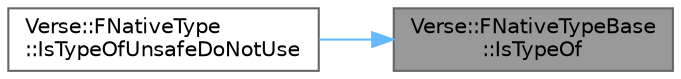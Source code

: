 digraph "Verse::FNativeTypeBase::IsTypeOf"
{
 // INTERACTIVE_SVG=YES
 // LATEX_PDF_SIZE
  bgcolor="transparent";
  edge [fontname=Helvetica,fontsize=10,labelfontname=Helvetica,labelfontsize=10];
  node [fontname=Helvetica,fontsize=10,shape=box,height=0.2,width=0.4];
  rankdir="RL";
  Node1 [id="Node000001",label="Verse::FNativeTypeBase\l::IsTypeOf",height=0.2,width=0.4,color="gray40", fillcolor="grey60", style="filled", fontcolor="black",tooltip=" "];
  Node1 -> Node2 [id="edge1_Node000001_Node000002",dir="back",color="steelblue1",style="solid",tooltip=" "];
  Node2 [id="Node000002",label="Verse::FNativeType\l::IsTypeOfUnsafeDoNotUse",height=0.2,width=0.4,color="grey40", fillcolor="white", style="filled",URL="$df/db5/classVerse_1_1FNativeType.html#afde96072302217c23754291a4d3a05ff",tooltip=" "];
}
